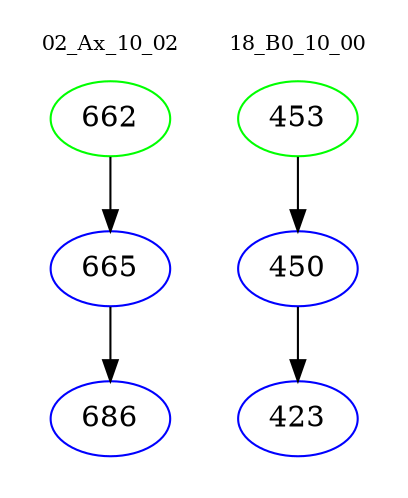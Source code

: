 digraph{
subgraph cluster_0 {
color = white
label = "02_Ax_10_02";
fontsize=10;
T0_662 [label="662", color="green"]
T0_662 -> T0_665 [color="black"]
T0_665 [label="665", color="blue"]
T0_665 -> T0_686 [color="black"]
T0_686 [label="686", color="blue"]
}
subgraph cluster_1 {
color = white
label = "18_B0_10_00";
fontsize=10;
T1_453 [label="453", color="green"]
T1_453 -> T1_450 [color="black"]
T1_450 [label="450", color="blue"]
T1_450 -> T1_423 [color="black"]
T1_423 [label="423", color="blue"]
}
}
